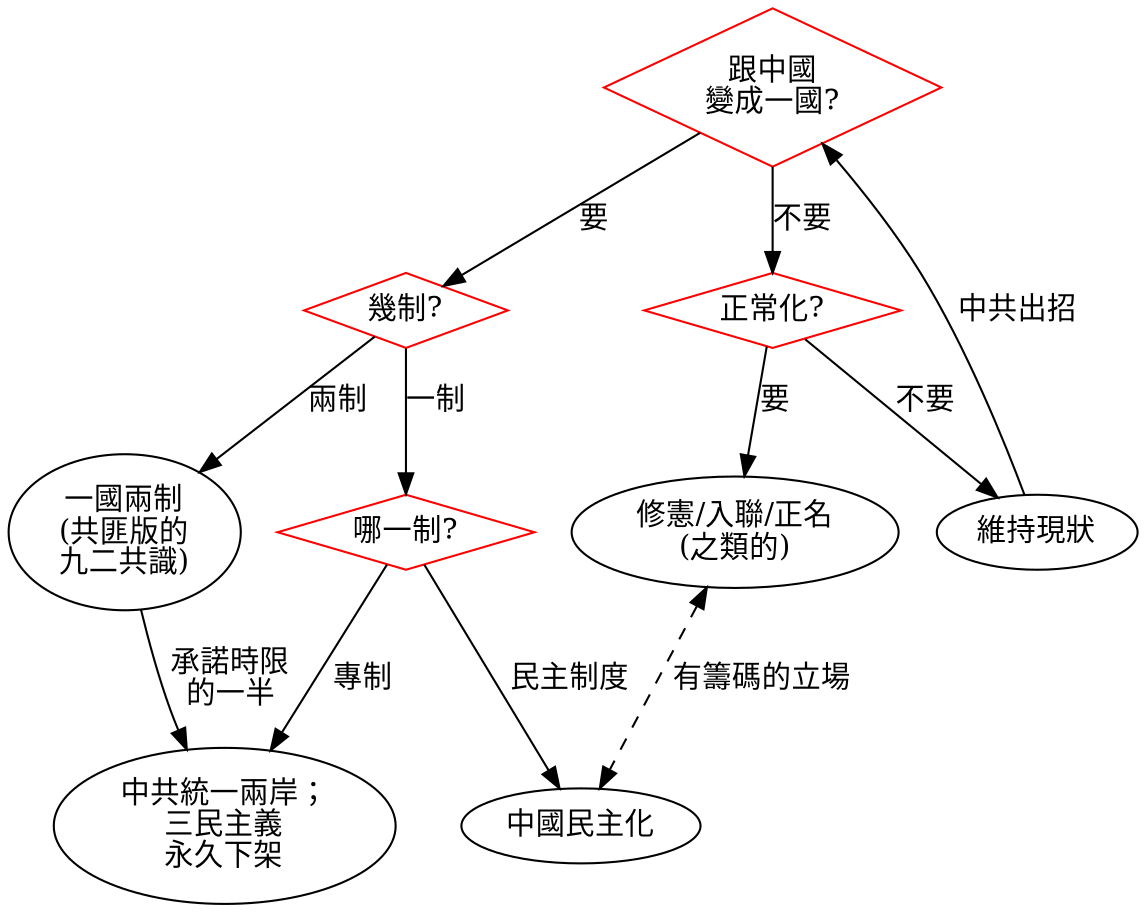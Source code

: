 // dot -Tsvg boot.dot > boot.svg
digraph "臺灣前途決策樹" {

    rankdir = TB;
    overlap = scale;

    uniteQ [ shape=diamond; color="red"; label="跟中國\n變成一國?" ];
    sameQ [ shape=diamond; color="red"; label="幾制?" ];
    regQ [ shape=diamond; color="red"; label="正常化?" ];
    democraticQ [ shape=diamond; color="red"; label="哪一制?" ];
    octs [ label="一國兩制\n(共匪版的\n九二共識)" ];
    ccp [ label="中共統一兩岸；\n三民主義\n永久下架" ];
    demo [ label="中國民主化" ];
    quo [ label="維持現狀" ];
    taiwan [ label="修憲/入聯/正名\n(之類的)" ];

    uniteQ -> regQ [ label="不要" ];
    uniteQ -> sameQ [ label="要" ];
    sameQ -> democraticQ [ label="一制" ];
    sameQ -> octs [ label="兩制" ];
    democraticQ -> ccp [ label="專制" ];
    democraticQ -> demo [ label="民主制度" ];
    octs -> ccp [ label="承諾時限\n的一半" ];
    regQ -> quo [ label="不要" ];
    regQ -> taiwan [ label="要" ];
    taiwan -> demo [ label="有籌碼的立場"; dir=both; style=dashed ];
    quo -> uniteQ [ label="中共出招" ];
}

